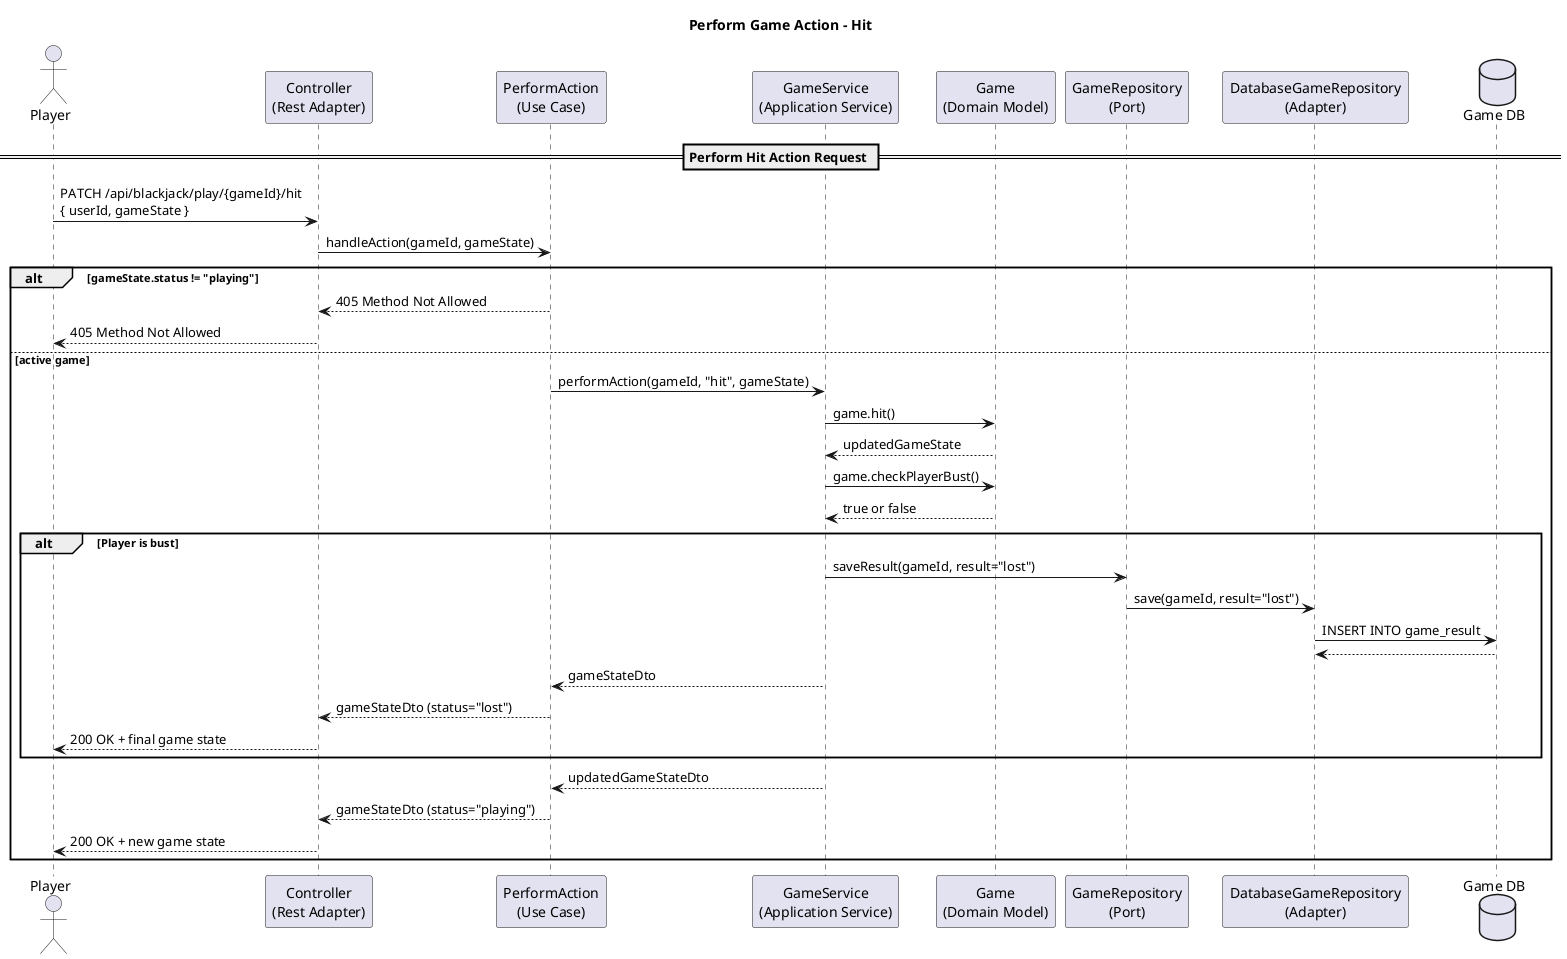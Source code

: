 @startuml
title Perform Game Action – Hit

actor Player

participant "Controller\n(Rest Adapter)" as Controller
participant "PerformAction\n(Use Case)" as UseCase
participant "GameService\n(Application Service)" as Service
participant "Game\n(Domain Model)" as Domain
participant "GameRepository\n(Port)" as RepoPort
participant "DatabaseGameRepository\n(Adapter)" as RepoAdapter
database "Game DB" as DB

== Perform Hit Action Request ==

Player -> Controller : PATCH /api/blackjack/play/{gameId}/hit\n{ userId, gameState }
Controller -> UseCase : handleAction(gameId, gameState)

alt gameState.status != "playing"
    UseCase --> Controller : 405 Method Not Allowed
    Controller --> Player : 405 Method Not Allowed

else active game
        UseCase -> Service : performAction(gameId, "hit", gameState)
        Service -> Domain : game.hit()
        Domain --> Service : updatedGameState

        Service -> Domain : game.checkPlayerBust()
        Domain --> Service : true or false

        alt Player is bust
            Service -> RepoPort : saveResult(gameId, result="lost")
            RepoPort -> RepoAdapter : save(gameId, result="lost")
            RepoAdapter -> DB : INSERT INTO game_result
            DB --> RepoAdapter
            Service --> UseCase : gameStateDto
            UseCase --> Controller : gameStateDto (status="lost")
            Controller --> Player : 200 OK + final game state
        end

        Service --> UseCase : updatedGameStateDto
        UseCase --> Controller : gameStateDto (status="playing")
        Controller --> Player : 200 OK + new game state

end
@enduml
